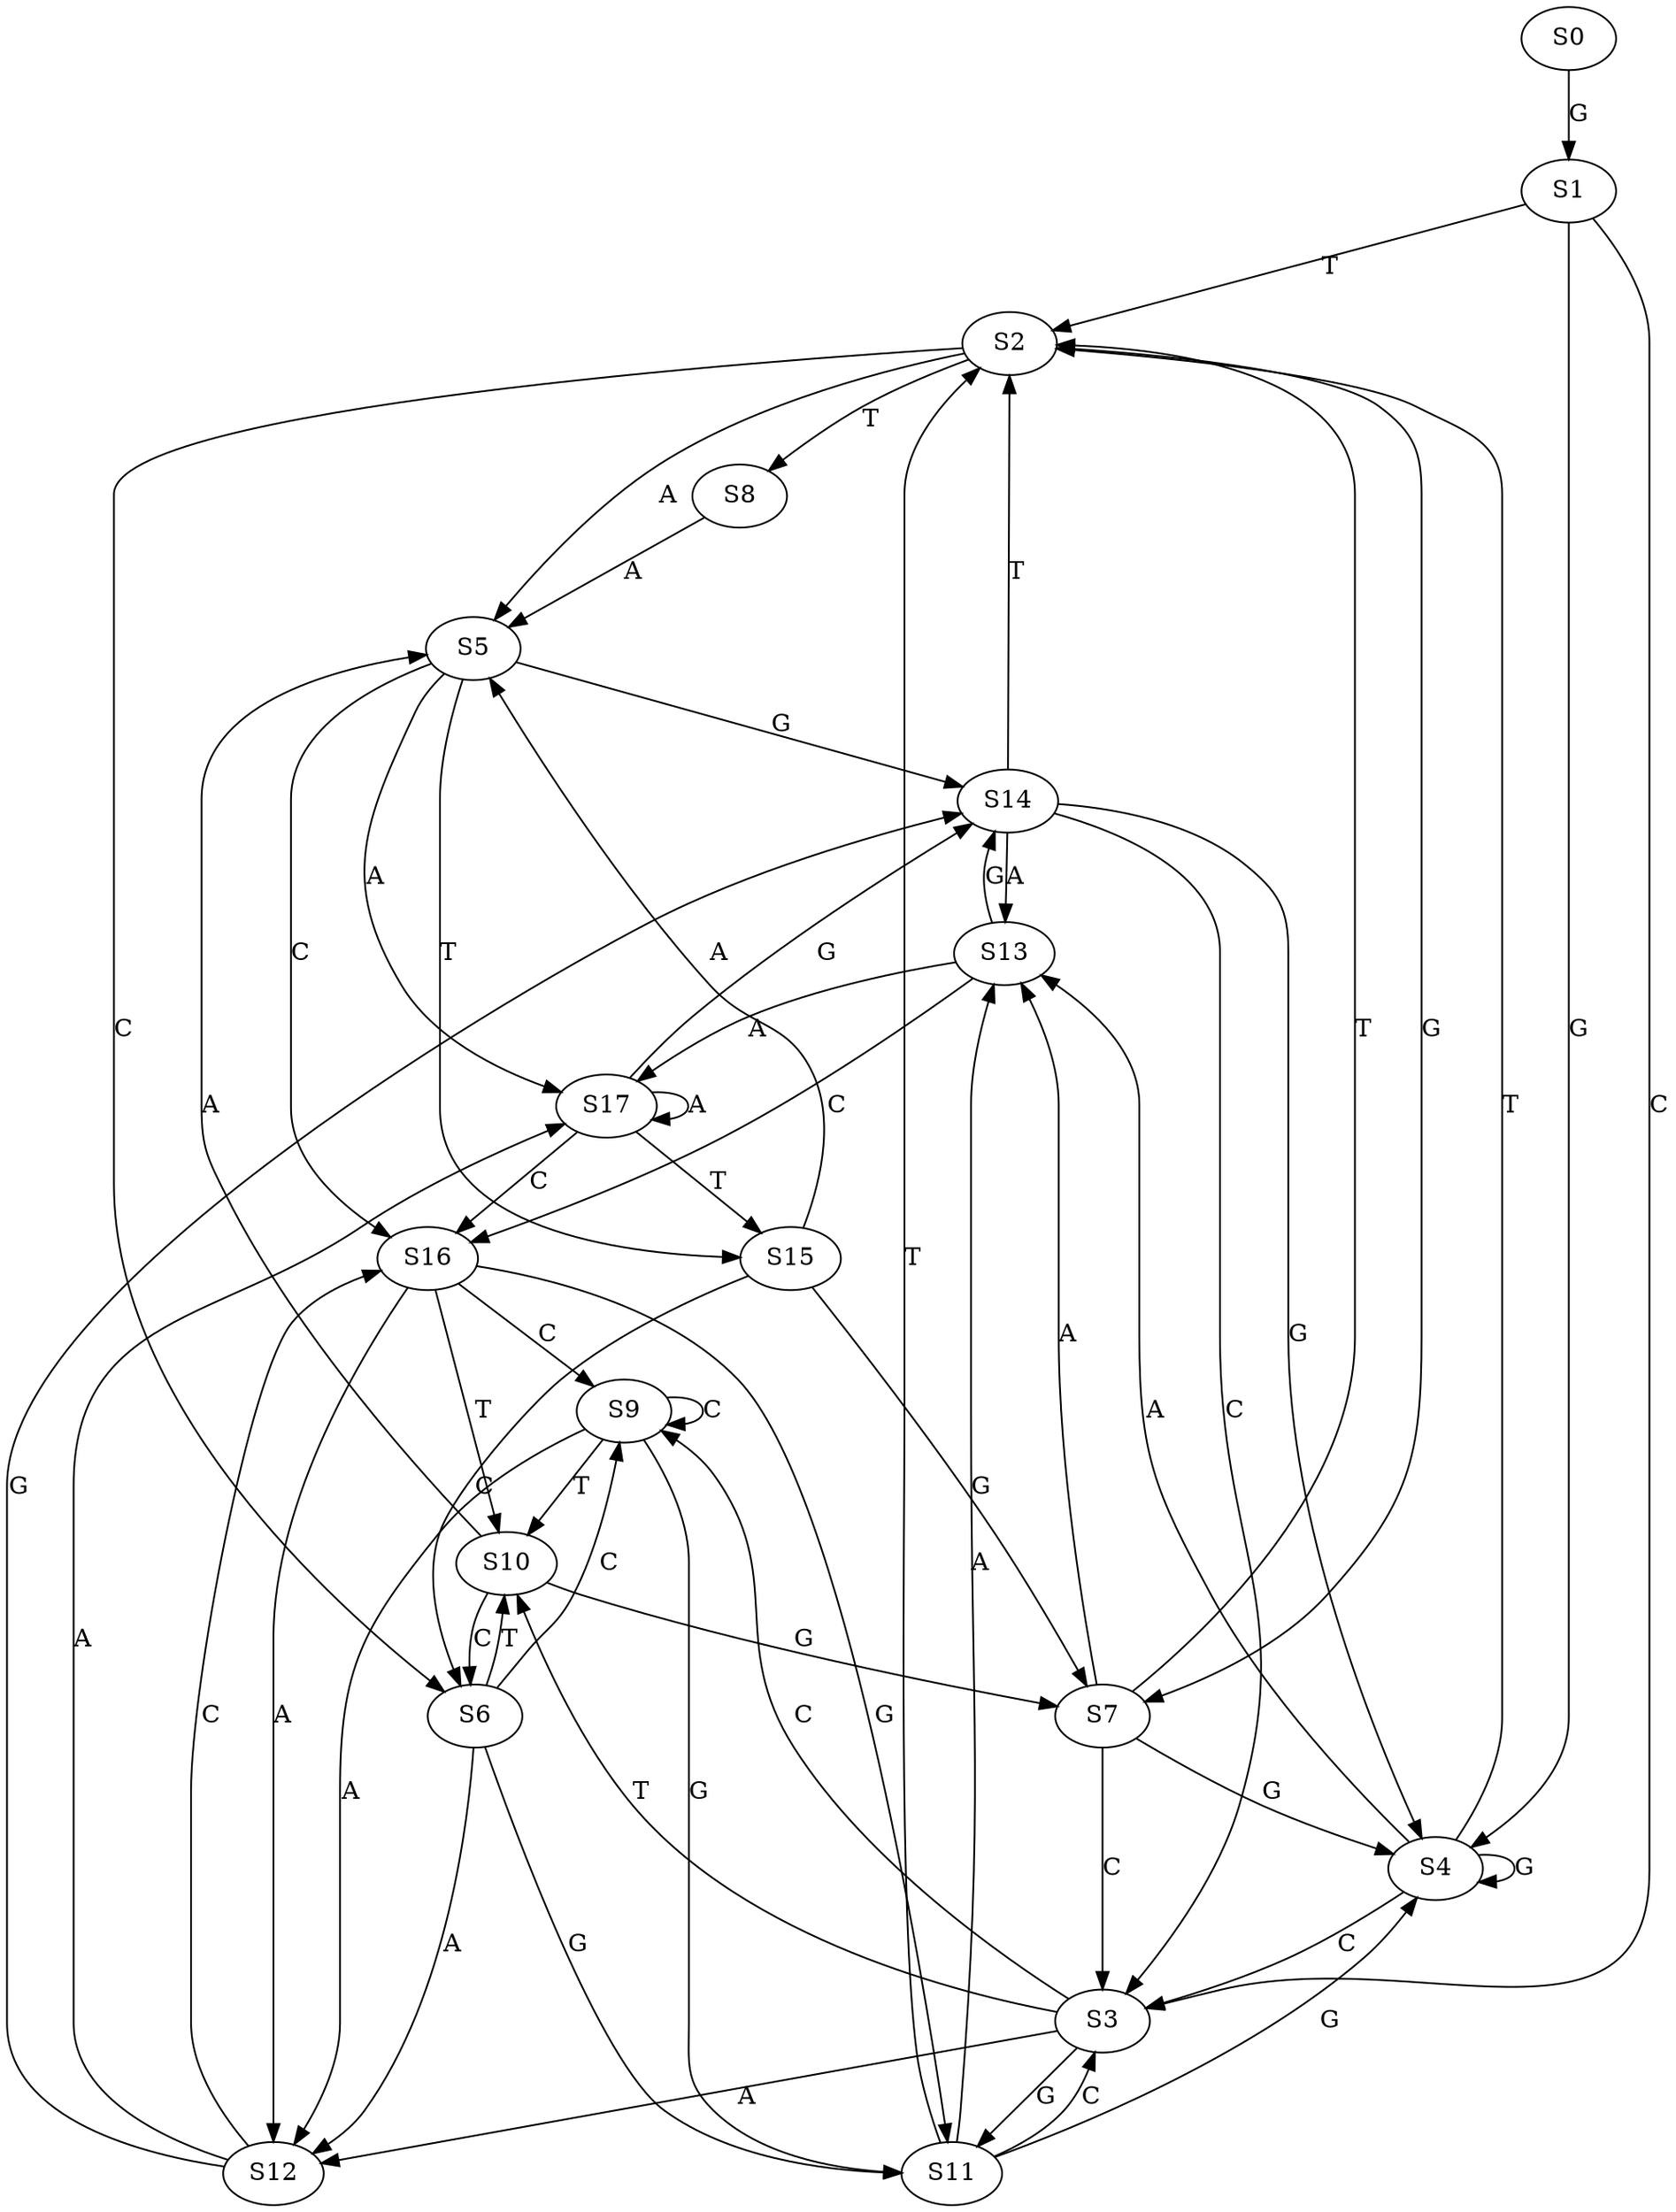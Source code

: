 strict digraph  {
	S0 -> S1 [ label = G ];
	S1 -> S2 [ label = T ];
	S1 -> S3 [ label = C ];
	S1 -> S4 [ label = G ];
	S2 -> S5 [ label = A ];
	S2 -> S6 [ label = C ];
	S2 -> S7 [ label = G ];
	S2 -> S8 [ label = T ];
	S3 -> S9 [ label = C ];
	S3 -> S10 [ label = T ];
	S3 -> S11 [ label = G ];
	S3 -> S12 [ label = A ];
	S4 -> S13 [ label = A ];
	S4 -> S2 [ label = T ];
	S4 -> S4 [ label = G ];
	S4 -> S3 [ label = C ];
	S5 -> S14 [ label = G ];
	S5 -> S15 [ label = T ];
	S5 -> S16 [ label = C ];
	S5 -> S17 [ label = A ];
	S6 -> S10 [ label = T ];
	S6 -> S11 [ label = G ];
	S6 -> S9 [ label = C ];
	S6 -> S12 [ label = A ];
	S7 -> S13 [ label = A ];
	S7 -> S2 [ label = T ];
	S7 -> S3 [ label = C ];
	S7 -> S4 [ label = G ];
	S8 -> S5 [ label = A ];
	S9 -> S11 [ label = G ];
	S9 -> S9 [ label = C ];
	S9 -> S12 [ label = A ];
	S9 -> S10 [ label = T ];
	S10 -> S7 [ label = G ];
	S10 -> S6 [ label = C ];
	S10 -> S5 [ label = A ];
	S11 -> S4 [ label = G ];
	S11 -> S2 [ label = T ];
	S11 -> S13 [ label = A ];
	S11 -> S3 [ label = C ];
	S12 -> S14 [ label = G ];
	S12 -> S16 [ label = C ];
	S12 -> S17 [ label = A ];
	S13 -> S14 [ label = G ];
	S13 -> S17 [ label = A ];
	S13 -> S16 [ label = C ];
	S14 -> S2 [ label = T ];
	S14 -> S4 [ label = G ];
	S14 -> S13 [ label = A ];
	S14 -> S3 [ label = C ];
	S15 -> S5 [ label = A ];
	S15 -> S6 [ label = C ];
	S15 -> S7 [ label = G ];
	S16 -> S12 [ label = A ];
	S16 -> S10 [ label = T ];
	S16 -> S9 [ label = C ];
	S16 -> S11 [ label = G ];
	S17 -> S15 [ label = T ];
	S17 -> S16 [ label = C ];
	S17 -> S14 [ label = G ];
	S17 -> S17 [ label = A ];
}

